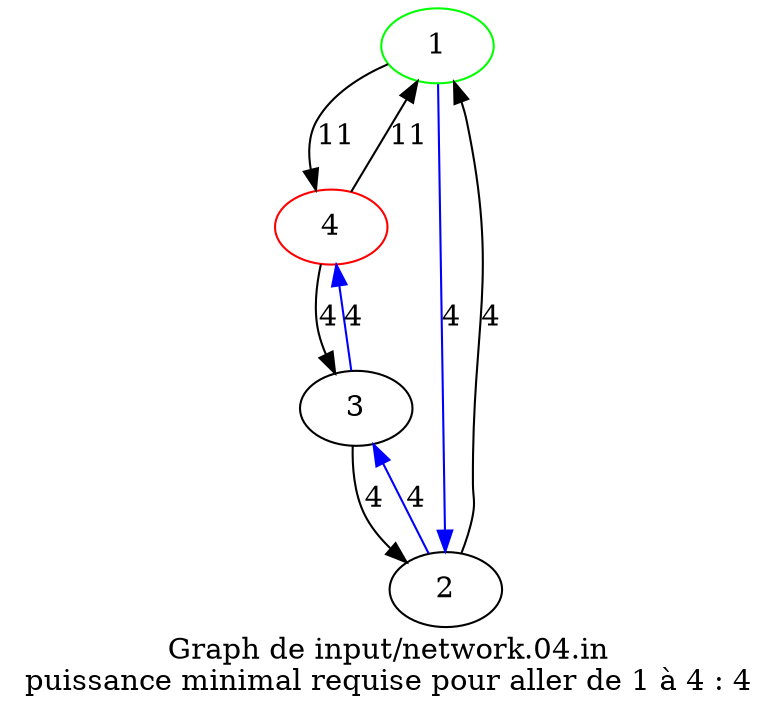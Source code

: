 strict digraph G {
	1 [color=green]
	4 [color=red]
	1 -> 4 [label=11]
	1 -> 2 [label=4]
	2 -> 3 [label=4]
	2 -> 1 [label=4]
	3 -> 2 [label=4]
	3 -> 4 [label=4]
	4 -> 3 [label=4]
	4 -> 1 [label=11]
	1 -> 2 [color=blue]
	2 -> 3 [color=blue]
	3 -> 4 [color=blue]
	label="Graph de input/network.04.in
puissance minimal requise pour aller de 1 à 4 : 4"
}

